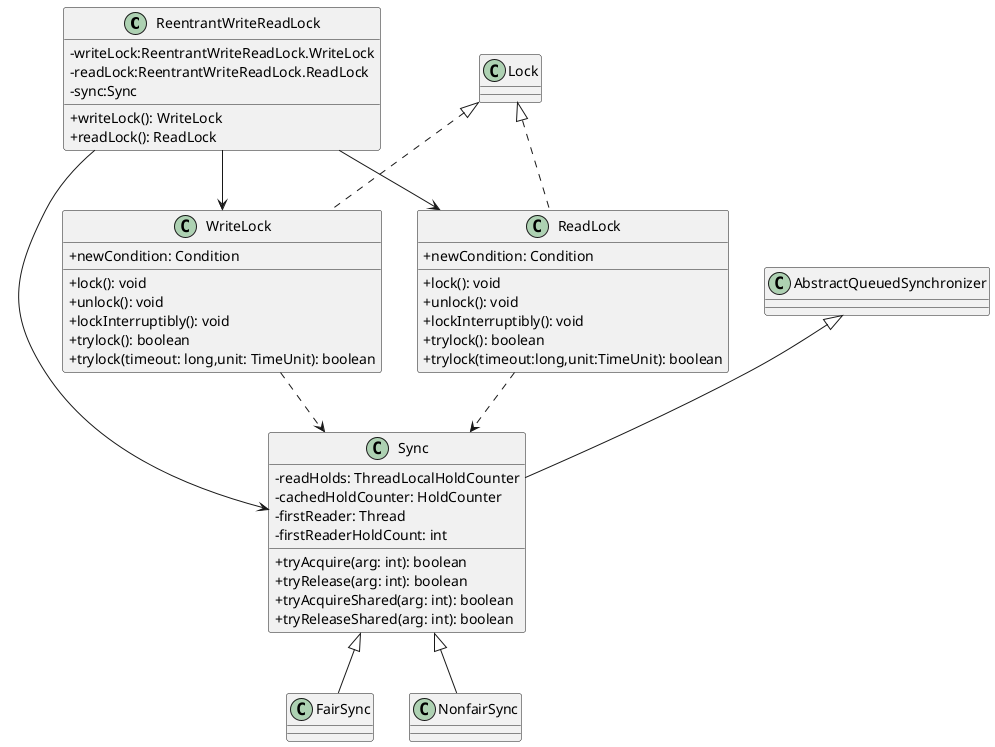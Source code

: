 @startuml
skinparam classAttributeIconSize 0
class ReentrantWriteReadLock{
-writeLock:ReentrantWriteReadLock.WriteLock
-readLock:ReentrantWriteReadLock.ReadLock
-sync:Sync
+writeLock(): WriteLock
+readLock(): ReadLock
}
skinparam classAttributeIconSize 0
class WriteLock{
+lock(): void
+unlock(): void
+lockInterruptibly(): void
+trylock(): boolean
+trylock(timeout: long,unit: TimeUnit): boolean
+newCondition: Condition
}
skinparam classAttributeIconSize 0
class ReadLock{
+lock(): void
+unlock(): void
+lockInterruptibly(): void
+trylock(): boolean
+trylock(timeout:long,unit:TimeUnit): boolean
+newCondition: Condition
}
skinparam classAttributeIconSize 0
class Sync{
-readHolds: ThreadLocalHoldCounter
-cachedHoldCounter: HoldCounter
-firstReader: Thread
-firstReaderHoldCount: int
+tryAcquire(arg: int): boolean
+tryRelease(arg: int): boolean
+tryAcquireShared(arg: int): boolean
+tryReleaseShared(arg: int): boolean
}

Sync <|-- FairSync
Sync <|-- NonfairSync
AbstractQueuedSynchronizer <|-- Sync
ReentrantWriteReadLock --> Sync
ReentrantWriteReadLock --> WriteLock
ReentrantWriteReadLock --> ReadLock
Lock <|.. WriteLock
Lock <|.. ReadLock
WriteLock ..> Sync
ReadLock ..> Sync
@enduml